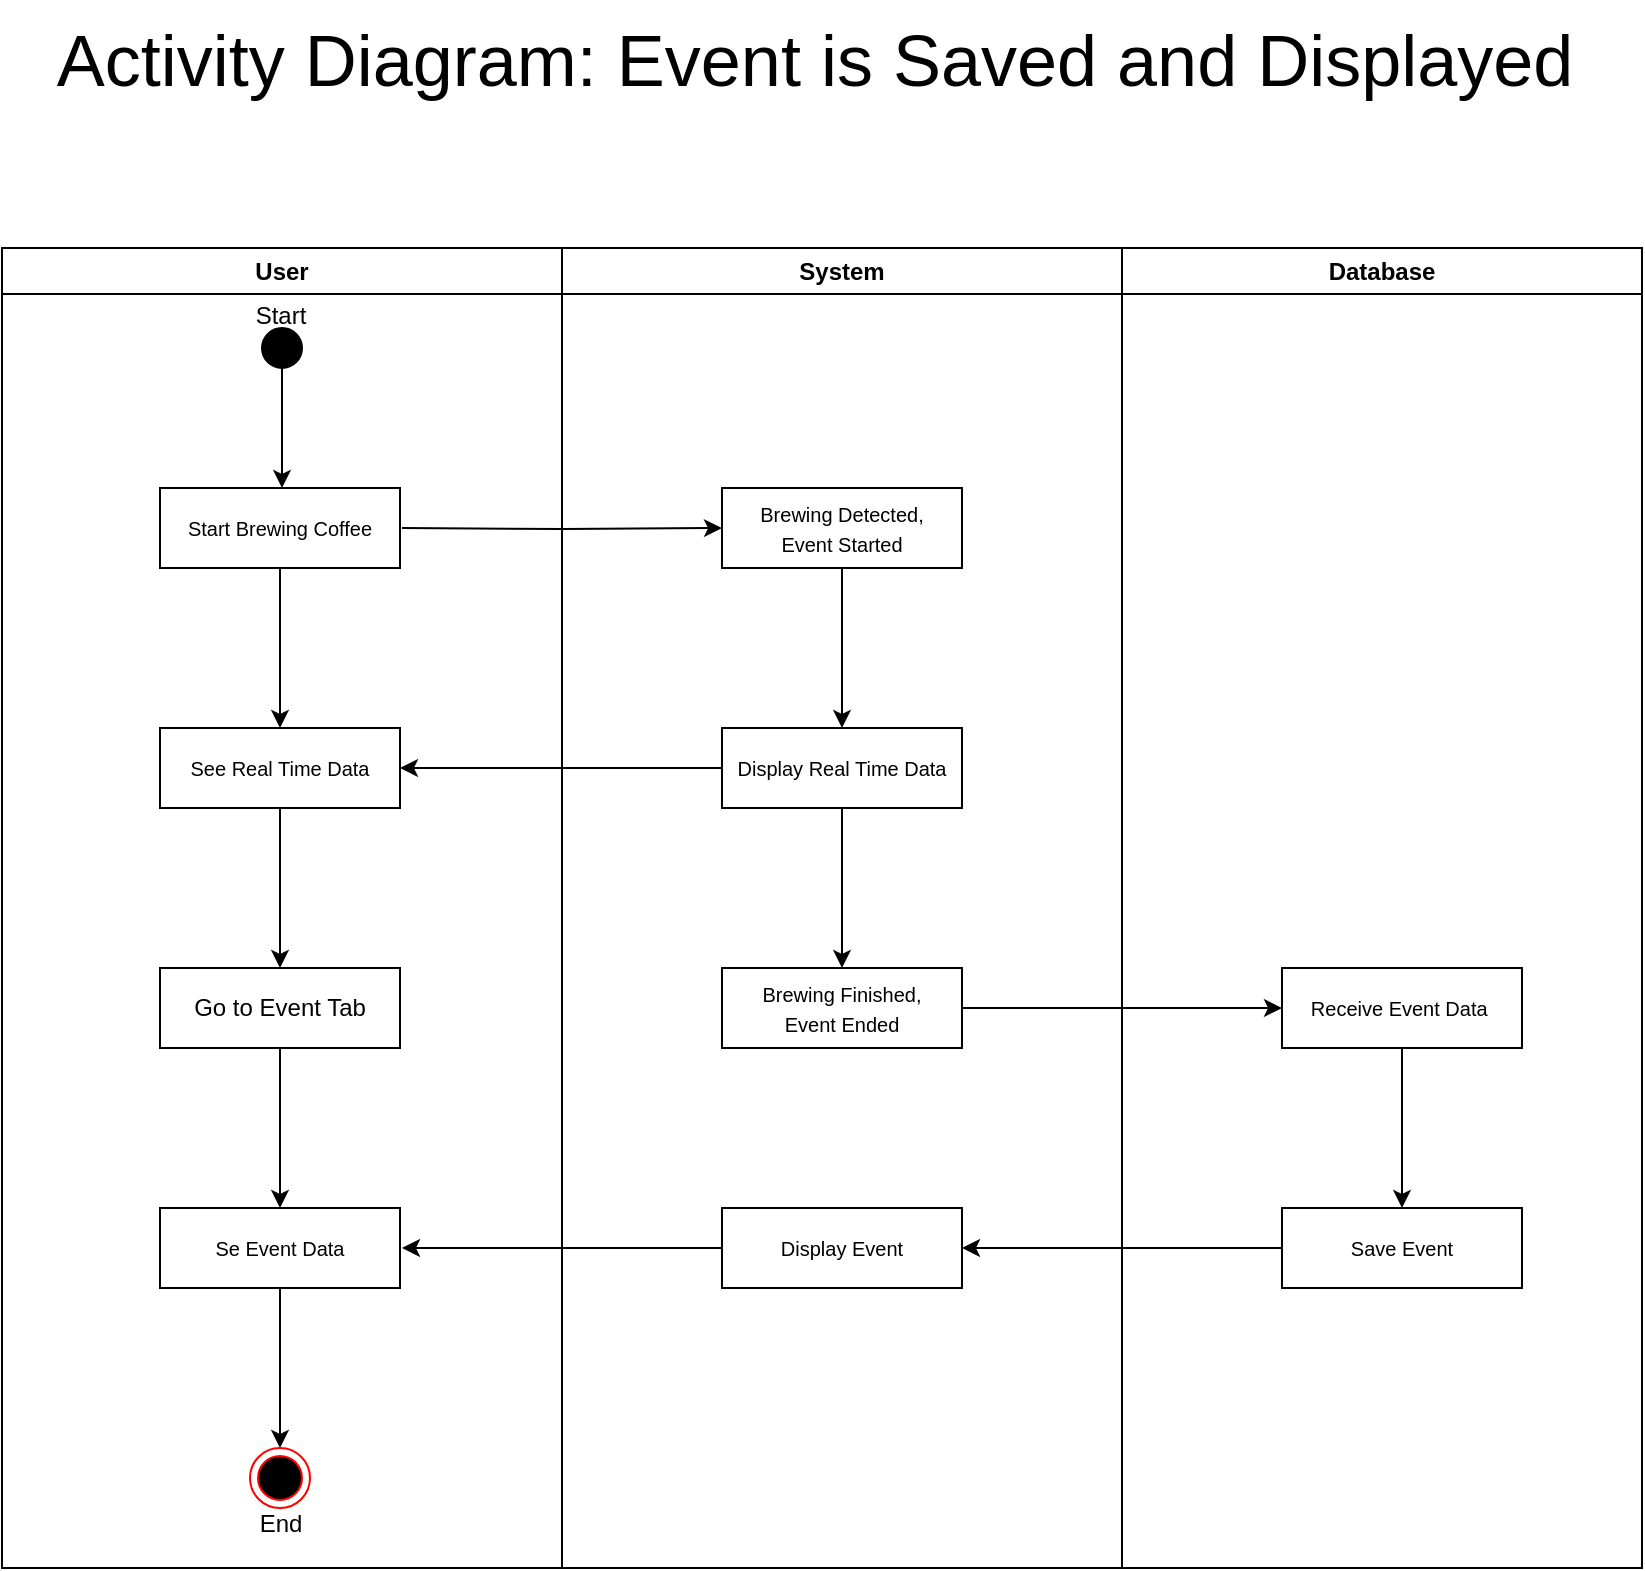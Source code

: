 <mxfile version="26.1.1">
  <diagram name="Page-1" id="5DIblAubOk99xHb4Q7wx">
    <mxGraphModel dx="1880" dy="811" grid="1" gridSize="10" guides="1" tooltips="1" connect="1" arrows="1" fold="1" page="1" pageScale="1" pageWidth="827" pageHeight="1169" math="0" shadow="0">
      <root>
        <mxCell id="0" />
        <mxCell id="1" parent="0" />
        <mxCell id="TAcl22qFRfyfsYqyzIYV-2" value="User" style="swimlane;whiteSpace=wrap;html=1;movable=1;resizable=1;rotatable=1;deletable=1;editable=1;locked=0;connectable=1;" parent="1" vertex="1">
          <mxGeometry y="177" width="280" height="660" as="geometry">
            <mxRectangle width="70" height="30" as="alternateBounds" />
          </mxGeometry>
        </mxCell>
        <mxCell id="TAcl22qFRfyfsYqyzIYV-8" style="edgeStyle=orthogonalEdgeStyle;rounded=0;orthogonalLoop=1;jettySize=auto;html=1;exitX=0.5;exitY=1;exitDx=0;exitDy=0;entryX=0.5;entryY=0;entryDx=0;entryDy=0;" parent="TAcl22qFRfyfsYqyzIYV-2" source="TAcl22qFRfyfsYqyzIYV-5" edge="1">
          <mxGeometry relative="1" as="geometry">
            <mxPoint x="140" y="120" as="targetPoint" />
          </mxGeometry>
        </mxCell>
        <mxCell id="TAcl22qFRfyfsYqyzIYV-5" value="" style="ellipse;whiteSpace=wrap;html=1;aspect=fixed;fillColor=#000000;" parent="TAcl22qFRfyfsYqyzIYV-2" vertex="1">
          <mxGeometry x="130" y="40" width="20" height="20" as="geometry" />
        </mxCell>
        <mxCell id="T9GkqMgacALuPG_M4XCp-14" style="edgeStyle=orthogonalEdgeStyle;rounded=0;orthogonalLoop=1;jettySize=auto;html=1;exitX=0.5;exitY=1;exitDx=0;exitDy=0;entryX=0.5;entryY=0;entryDx=0;entryDy=0;" parent="TAcl22qFRfyfsYqyzIYV-2" source="TAcl22qFRfyfsYqyzIYV-16" target="T9GkqMgacALuPG_M4XCp-5" edge="1">
          <mxGeometry relative="1" as="geometry" />
        </mxCell>
        <mxCell id="TAcl22qFRfyfsYqyzIYV-16" value="&lt;font style=&quot;font-size: 10px;&quot;&gt;Start Brewing Coffee&lt;/font&gt;" style="rounded=0;whiteSpace=wrap;html=1;" parent="TAcl22qFRfyfsYqyzIYV-2" vertex="1">
          <mxGeometry x="79" y="120" width="120" height="40" as="geometry" />
        </mxCell>
        <mxCell id="T9GkqMgacALuPG_M4XCp-16" style="edgeStyle=orthogonalEdgeStyle;rounded=0;orthogonalLoop=1;jettySize=auto;html=1;exitX=0.5;exitY=1;exitDx=0;exitDy=0;" parent="TAcl22qFRfyfsYqyzIYV-2" source="T9GkqMgacALuPG_M4XCp-5" target="T9GkqMgacALuPG_M4XCp-15" edge="1">
          <mxGeometry relative="1" as="geometry" />
        </mxCell>
        <mxCell id="T9GkqMgacALuPG_M4XCp-5" value="&lt;font style=&quot;font-size: 10px;&quot;&gt;See Real Time Data&lt;/font&gt;" style="rounded=0;whiteSpace=wrap;html=1;" parent="TAcl22qFRfyfsYqyzIYV-2" vertex="1">
          <mxGeometry x="79" y="240" width="120" height="40" as="geometry" />
        </mxCell>
        <mxCell id="Dw8nRHNxMb80ok4VGaLr-11" style="edgeStyle=orthogonalEdgeStyle;rounded=0;orthogonalLoop=1;jettySize=auto;html=1;exitX=0.5;exitY=1;exitDx=0;exitDy=0;entryX=0.5;entryY=0;entryDx=0;entryDy=0;" edge="1" parent="TAcl22qFRfyfsYqyzIYV-2" source="T9GkqMgacALuPG_M4XCp-15" target="Dw8nRHNxMb80ok4VGaLr-7">
          <mxGeometry relative="1" as="geometry" />
        </mxCell>
        <mxCell id="T9GkqMgacALuPG_M4XCp-15" value="Go to Event Tab" style="rounded=0;whiteSpace=wrap;html=1;" parent="TAcl22qFRfyfsYqyzIYV-2" vertex="1">
          <mxGeometry x="79" y="360" width="120" height="40" as="geometry" />
        </mxCell>
        <mxCell id="Dw8nRHNxMb80ok4VGaLr-14" style="rounded=0;orthogonalLoop=1;jettySize=auto;html=1;exitX=0.5;exitY=1;exitDx=0;exitDy=0;entryX=0.5;entryY=0;entryDx=0;entryDy=0;" edge="1" parent="TAcl22qFRfyfsYqyzIYV-2" source="Dw8nRHNxMb80ok4VGaLr-7" target="Dw8nRHNxMb80ok4VGaLr-13">
          <mxGeometry relative="1" as="geometry" />
        </mxCell>
        <mxCell id="Dw8nRHNxMb80ok4VGaLr-7" value="&lt;font style=&quot;font-size: 10px;&quot;&gt;Se Event Data&lt;/font&gt;" style="rounded=0;whiteSpace=wrap;html=1;" vertex="1" parent="TAcl22qFRfyfsYqyzIYV-2">
          <mxGeometry x="79" y="480" width="120" height="40" as="geometry" />
        </mxCell>
        <mxCell id="Dw8nRHNxMb80ok4VGaLr-13" value="" style="ellipse;html=1;shape=endState;fillColor=#000000;strokeColor=#ff0000;" vertex="1" parent="TAcl22qFRfyfsYqyzIYV-2">
          <mxGeometry x="124" y="600" width="30" height="30" as="geometry" />
        </mxCell>
        <mxCell id="TAcl22qFRfyfsYqyzIYV-4" value="Database" style="swimlane;whiteSpace=wrap;html=1;movable=1;resizable=1;rotatable=1;deletable=1;editable=1;locked=0;connectable=1;" parent="1" vertex="1">
          <mxGeometry x="560" y="177" width="260" height="660" as="geometry" />
        </mxCell>
        <mxCell id="Dw8nRHNxMb80ok4VGaLr-2" style="edgeStyle=orthogonalEdgeStyle;rounded=0;orthogonalLoop=1;jettySize=auto;html=1;exitX=0.5;exitY=1;exitDx=0;exitDy=0;entryX=0.5;entryY=0;entryDx=0;entryDy=0;" edge="1" parent="TAcl22qFRfyfsYqyzIYV-4" source="T9GkqMgacALuPG_M4XCp-10" target="Dw8nRHNxMb80ok4VGaLr-1">
          <mxGeometry relative="1" as="geometry" />
        </mxCell>
        <mxCell id="T9GkqMgacALuPG_M4XCp-10" value="&lt;span style=&quot;font-size: 10px;&quot;&gt;Receive Event Data&amp;nbsp;&lt;/span&gt;" style="rounded=0;whiteSpace=wrap;html=1;" parent="TAcl22qFRfyfsYqyzIYV-4" vertex="1">
          <mxGeometry x="80" y="360" width="120" height="40" as="geometry" />
        </mxCell>
        <mxCell id="Dw8nRHNxMb80ok4VGaLr-1" value="&lt;span style=&quot;font-size: 10px;&quot;&gt;Save Event&lt;/span&gt;" style="rounded=0;whiteSpace=wrap;html=1;" vertex="1" parent="TAcl22qFRfyfsYqyzIYV-4">
          <mxGeometry x="80" y="480" width="120" height="40" as="geometry" />
        </mxCell>
        <mxCell id="TAcl22qFRfyfsYqyzIYV-3" value="System" style="swimlane;whiteSpace=wrap;html=1;movable=1;resizable=1;rotatable=1;deletable=1;editable=1;locked=0;connectable=1;" parent="1" vertex="1">
          <mxGeometry x="280" y="177" width="280" height="660" as="geometry" />
        </mxCell>
        <mxCell id="T9GkqMgacALuPG_M4XCp-3" style="edgeStyle=orthogonalEdgeStyle;rounded=0;orthogonalLoop=1;jettySize=auto;html=1;exitX=0.5;exitY=1;exitDx=0;exitDy=0;entryX=0.5;entryY=0;entryDx=0;entryDy=0;" parent="TAcl22qFRfyfsYqyzIYV-3" source="TAcl22qFRfyfsYqyzIYV-17" target="T9GkqMgacALuPG_M4XCp-1" edge="1">
          <mxGeometry relative="1" as="geometry" />
        </mxCell>
        <mxCell id="TAcl22qFRfyfsYqyzIYV-17" value="&lt;font style=&quot;font-size: 10px;&quot;&gt;Brewing Detected, &lt;br&gt;Event Started&lt;/font&gt;" style="rounded=0;whiteSpace=wrap;html=1;" parent="TAcl22qFRfyfsYqyzIYV-3" vertex="1">
          <mxGeometry x="80" y="120" width="120" height="40" as="geometry" />
        </mxCell>
        <mxCell id="T9GkqMgacALuPG_M4XCp-9" style="edgeStyle=orthogonalEdgeStyle;rounded=0;orthogonalLoop=1;jettySize=auto;html=1;exitX=0.5;exitY=1;exitDx=0;exitDy=0;entryX=0.5;entryY=0;entryDx=0;entryDy=0;" parent="TAcl22qFRfyfsYqyzIYV-3" source="T9GkqMgacALuPG_M4XCp-1" target="T9GkqMgacALuPG_M4XCp-7" edge="1">
          <mxGeometry relative="1" as="geometry" />
        </mxCell>
        <mxCell id="T9GkqMgacALuPG_M4XCp-1" value="&lt;font style=&quot;font-size: 10px;&quot;&gt;Display Real Time Data&lt;/font&gt;" style="rounded=0;whiteSpace=wrap;html=1;" parent="TAcl22qFRfyfsYqyzIYV-3" vertex="1">
          <mxGeometry x="80" y="240" width="120" height="40" as="geometry" />
        </mxCell>
        <mxCell id="T9GkqMgacALuPG_M4XCp-7" value="&lt;span style=&quot;font-size: 10px;&quot;&gt;Brewing Finished, &lt;br&gt;Event Ended&lt;/span&gt;" style="rounded=0;whiteSpace=wrap;html=1;" parent="TAcl22qFRfyfsYqyzIYV-3" vertex="1">
          <mxGeometry x="80" y="360" width="120" height="40" as="geometry" />
        </mxCell>
        <mxCell id="Dw8nRHNxMb80ok4VGaLr-12" style="edgeStyle=orthogonalEdgeStyle;rounded=0;orthogonalLoop=1;jettySize=auto;html=1;exitX=0;exitY=0.5;exitDx=0;exitDy=0;" edge="1" parent="TAcl22qFRfyfsYqyzIYV-3" source="Dw8nRHNxMb80ok4VGaLr-4">
          <mxGeometry relative="1" as="geometry">
            <mxPoint x="-80" y="500" as="targetPoint" />
          </mxGeometry>
        </mxCell>
        <mxCell id="Dw8nRHNxMb80ok4VGaLr-4" value="&lt;span style=&quot;font-size: 10px;&quot;&gt;Display Event&lt;/span&gt;" style="rounded=0;whiteSpace=wrap;html=1;" vertex="1" parent="TAcl22qFRfyfsYqyzIYV-3">
          <mxGeometry x="80" y="480" width="120" height="40" as="geometry" />
        </mxCell>
        <mxCell id="TAcl22qFRfyfsYqyzIYV-7" value="Start" style="text;html=1;align=center;verticalAlign=middle;resizable=0;points=[];autosize=1;strokeColor=none;fillColor=none;" parent="1" vertex="1">
          <mxGeometry x="114" y="196" width="50" height="30" as="geometry" />
        </mxCell>
        <mxCell id="TAcl22qFRfyfsYqyzIYV-10" style="edgeStyle=orthogonalEdgeStyle;rounded=0;orthogonalLoop=1;jettySize=auto;html=1;exitX=1;exitY=0.5;exitDx=0;exitDy=0;entryX=0;entryY=0.5;entryDx=0;entryDy=0;" parent="1" target="TAcl22qFRfyfsYqyzIYV-17" edge="1">
          <mxGeometry relative="1" as="geometry">
            <mxPoint x="200" y="317" as="sourcePoint" />
            <mxPoint x="354" y="317" as="targetPoint" />
          </mxGeometry>
        </mxCell>
        <mxCell id="T9GkqMgacALuPG_M4XCp-6" style="edgeStyle=orthogonalEdgeStyle;rounded=0;orthogonalLoop=1;jettySize=auto;html=1;exitX=0;exitY=0.5;exitDx=0;exitDy=0;entryX=1;entryY=0.5;entryDx=0;entryDy=0;" parent="1" source="T9GkqMgacALuPG_M4XCp-1" target="T9GkqMgacALuPG_M4XCp-5" edge="1">
          <mxGeometry relative="1" as="geometry" />
        </mxCell>
        <mxCell id="T9GkqMgacALuPG_M4XCp-11" style="rounded=0;orthogonalLoop=1;jettySize=auto;html=1;exitX=1;exitY=0.5;exitDx=0;exitDy=0;entryX=0;entryY=0.5;entryDx=0;entryDy=0;" parent="1" source="T9GkqMgacALuPG_M4XCp-7" target="T9GkqMgacALuPG_M4XCp-10" edge="1">
          <mxGeometry relative="1" as="geometry" />
        </mxCell>
        <mxCell id="Dw8nRHNxMb80ok4VGaLr-5" style="edgeStyle=orthogonalEdgeStyle;rounded=0;orthogonalLoop=1;jettySize=auto;html=1;exitX=0;exitY=0.5;exitDx=0;exitDy=0;entryX=1;entryY=0.5;entryDx=0;entryDy=0;" edge="1" parent="1" source="Dw8nRHNxMb80ok4VGaLr-1" target="Dw8nRHNxMb80ok4VGaLr-4">
          <mxGeometry relative="1" as="geometry" />
        </mxCell>
        <mxCell id="Dw8nRHNxMb80ok4VGaLr-17" value="End" style="text;html=1;align=center;verticalAlign=middle;resizable=0;points=[];autosize=1;strokeColor=none;fillColor=none;" vertex="1" parent="1">
          <mxGeometry x="119" y="800" width="40" height="30" as="geometry" />
        </mxCell>
        <mxCell id="Dw8nRHNxMb80ok4VGaLr-19" value="&lt;font style=&quot;font-size: 36px;&quot;&gt;Activity Diagram: Event is Saved and Displayed&lt;/font&gt;" style="text;html=1;align=center;verticalAlign=middle;resizable=0;points=[];autosize=1;strokeColor=none;fillColor=none;" vertex="1" parent="1">
          <mxGeometry x="16" y="53" width="780" height="60" as="geometry" />
        </mxCell>
      </root>
    </mxGraphModel>
  </diagram>
</mxfile>
